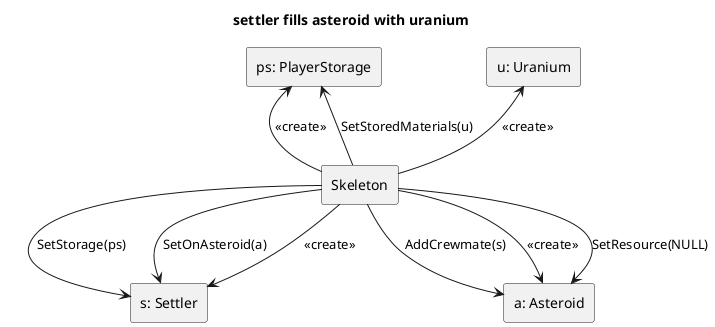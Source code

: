 @startuml

title "settler fills asteroid with uranium"

rectangle "s: Settler" as settler
rectangle "a: Asteroid" as onAsteroid
rectangle "u: Uranium" as uranium
rectangle "Skeleton" as skeleton
rectangle "ps: PlayerStorage" as storage

skeleton->settler : <<create>>
skeleton-->onAsteroid: <<create>>
skeleton-up->uranium: <<create>>
skeleton-up->storage: <<create>>

skeleton-down->onAsteroid: SetResource(NULL)
skeleton->onAsteroid: AddCrewmate(s)
skeleton->settler: SetStorage(ps)
skeleton-up->settler: SetOnAsteroid(a)
skeleton->storage: SetStoredMaterials(u)

@enduml